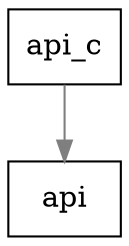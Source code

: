 
digraph G {
concentrate=true
splines=true
node[shape=record,style=filled,fillcolor=white]
edge[color=gray50]
api_c -> api
 }

